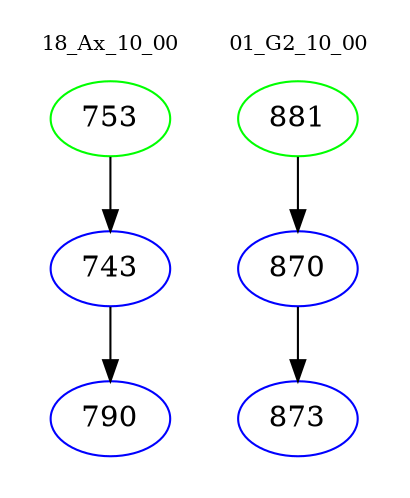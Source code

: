 digraph{
subgraph cluster_0 {
color = white
label = "18_Ax_10_00";
fontsize=10;
T0_753 [label="753", color="green"]
T0_753 -> T0_743 [color="black"]
T0_743 [label="743", color="blue"]
T0_743 -> T0_790 [color="black"]
T0_790 [label="790", color="blue"]
}
subgraph cluster_1 {
color = white
label = "01_G2_10_00";
fontsize=10;
T1_881 [label="881", color="green"]
T1_881 -> T1_870 [color="black"]
T1_870 [label="870", color="blue"]
T1_870 -> T1_873 [color="black"]
T1_873 [label="873", color="blue"]
}
}
